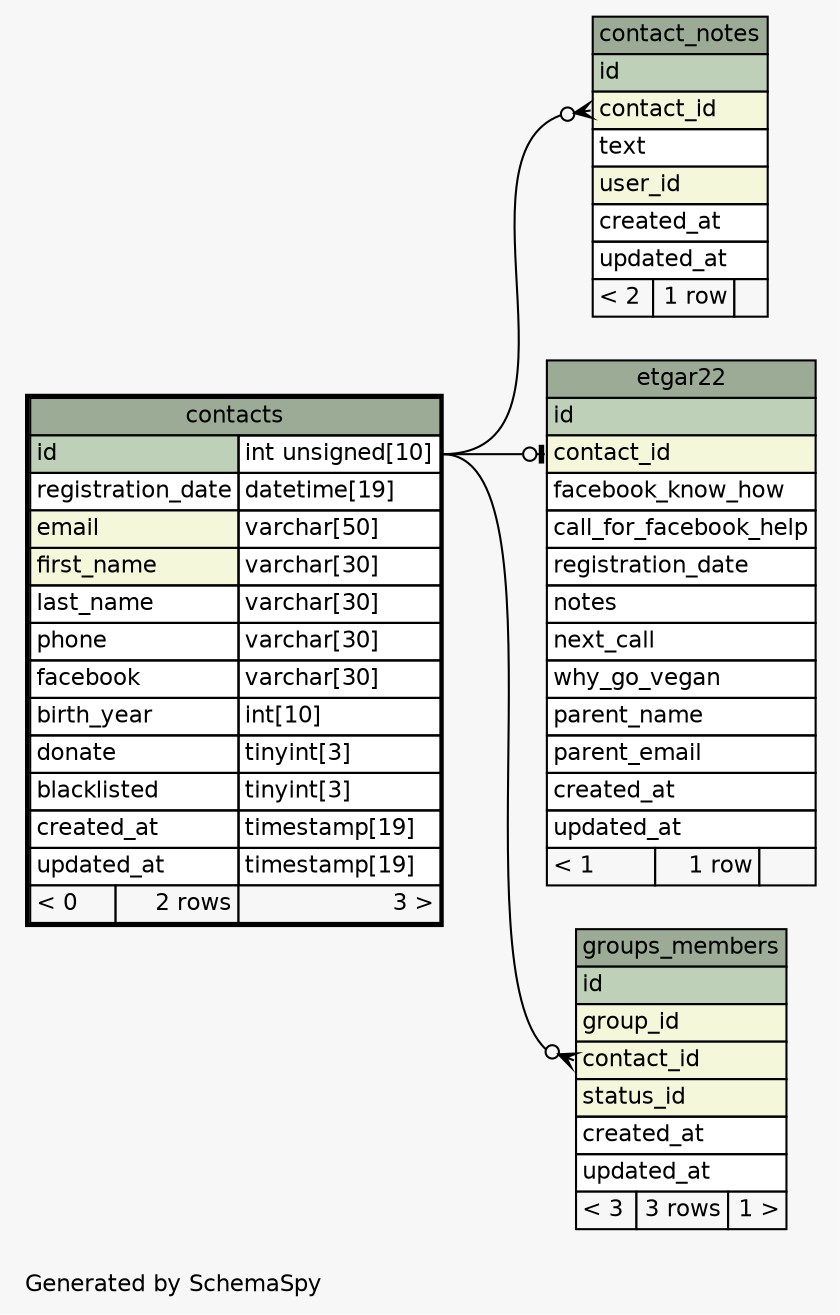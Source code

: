 // dot 2.36.0 on Linux 3.13.0-51-generic
// SchemaSpy rev 590
digraph "oneDegreeRelationshipsDiagram" {
  graph [
    rankdir="RL"
    bgcolor="#f7f7f7"
    label="\nGenerated by SchemaSpy"
    labeljust="l"
    nodesep="0.18"
    ranksep="0.46"
    fontname="Helvetica"
    fontsize="11"
  ];
  node [
    fontname="Helvetica"
    fontsize="11"
    shape="plaintext"
  ];
  edge [
    arrowsize="0.8"
  ];
  "contact_notes":"contact_id":w -> "contacts":"id.type":e [arrowhead=none dir=back arrowtail=crowodot];
  "etgar22":"contact_id":w -> "contacts":"id.type":e [arrowhead=none dir=back arrowtail=teeodot];
  "groups_members":"contact_id":w -> "contacts":"id.type":e [arrowhead=none dir=back arrowtail=crowodot];
  "contact_notes" [
    label=<
    <TABLE BORDER="0" CELLBORDER="1" CELLSPACING="0" BGCOLOR="#ffffff">
      <TR><TD COLSPAN="3" BGCOLOR="#9bab96" ALIGN="CENTER">contact_notes</TD></TR>
      <TR><TD PORT="id" COLSPAN="3" BGCOLOR="#bed1b8" ALIGN="LEFT">id</TD></TR>
      <TR><TD PORT="contact_id" COLSPAN="3" BGCOLOR="#f4f7da" ALIGN="LEFT">contact_id</TD></TR>
      <TR><TD PORT="text" COLSPAN="3" ALIGN="LEFT">text</TD></TR>
      <TR><TD PORT="user_id" COLSPAN="3" BGCOLOR="#f4f7da" ALIGN="LEFT">user_id</TD></TR>
      <TR><TD PORT="created_at" COLSPAN="3" ALIGN="LEFT">created_at</TD></TR>
      <TR><TD PORT="updated_at" COLSPAN="3" ALIGN="LEFT">updated_at</TD></TR>
      <TR><TD ALIGN="LEFT" BGCOLOR="#f7f7f7">&lt; 2</TD><TD ALIGN="RIGHT" BGCOLOR="#f7f7f7">1 row</TD><TD ALIGN="RIGHT" BGCOLOR="#f7f7f7">  </TD></TR>
    </TABLE>>
    URL="contact_notes.html"
    tooltip="contact_notes"
  ];
  "contacts" [
    label=<
    <TABLE BORDER="2" CELLBORDER="1" CELLSPACING="0" BGCOLOR="#ffffff">
      <TR><TD COLSPAN="3" BGCOLOR="#9bab96" ALIGN="CENTER">contacts</TD></TR>
      <TR><TD PORT="id" COLSPAN="2" BGCOLOR="#bed1b8" ALIGN="LEFT">id</TD><TD PORT="id.type" ALIGN="LEFT">int unsigned[10]</TD></TR>
      <TR><TD PORT="registration_date" COLSPAN="2" ALIGN="LEFT">registration_date</TD><TD PORT="registration_date.type" ALIGN="LEFT">datetime[19]</TD></TR>
      <TR><TD PORT="email" COLSPAN="2" BGCOLOR="#f4f7da" ALIGN="LEFT">email</TD><TD PORT="email.type" ALIGN="LEFT">varchar[50]</TD></TR>
      <TR><TD PORT="first_name" COLSPAN="2" BGCOLOR="#f4f7da" ALIGN="LEFT">first_name</TD><TD PORT="first_name.type" ALIGN="LEFT">varchar[30]</TD></TR>
      <TR><TD PORT="last_name" COLSPAN="2" ALIGN="LEFT">last_name</TD><TD PORT="last_name.type" ALIGN="LEFT">varchar[30]</TD></TR>
      <TR><TD PORT="phone" COLSPAN="2" ALIGN="LEFT">phone</TD><TD PORT="phone.type" ALIGN="LEFT">varchar[30]</TD></TR>
      <TR><TD PORT="facebook" COLSPAN="2" ALIGN="LEFT">facebook</TD><TD PORT="facebook.type" ALIGN="LEFT">varchar[30]</TD></TR>
      <TR><TD PORT="birth_year" COLSPAN="2" ALIGN="LEFT">birth_year</TD><TD PORT="birth_year.type" ALIGN="LEFT">int[10]</TD></TR>
      <TR><TD PORT="donate" COLSPAN="2" ALIGN="LEFT">donate</TD><TD PORT="donate.type" ALIGN="LEFT">tinyint[3]</TD></TR>
      <TR><TD PORT="blacklisted" COLSPAN="2" ALIGN="LEFT">blacklisted</TD><TD PORT="blacklisted.type" ALIGN="LEFT">tinyint[3]</TD></TR>
      <TR><TD PORT="created_at" COLSPAN="2" ALIGN="LEFT">created_at</TD><TD PORT="created_at.type" ALIGN="LEFT">timestamp[19]</TD></TR>
      <TR><TD PORT="updated_at" COLSPAN="2" ALIGN="LEFT">updated_at</TD><TD PORT="updated_at.type" ALIGN="LEFT">timestamp[19]</TD></TR>
      <TR><TD ALIGN="LEFT" BGCOLOR="#f7f7f7">&lt; 0</TD><TD ALIGN="RIGHT" BGCOLOR="#f7f7f7">2 rows</TD><TD ALIGN="RIGHT" BGCOLOR="#f7f7f7">3 &gt;</TD></TR>
    </TABLE>>
    URL="contacts.html"
    tooltip="contacts"
  ];
  "etgar22" [
    label=<
    <TABLE BORDER="0" CELLBORDER="1" CELLSPACING="0" BGCOLOR="#ffffff">
      <TR><TD COLSPAN="3" BGCOLOR="#9bab96" ALIGN="CENTER">etgar22</TD></TR>
      <TR><TD PORT="id" COLSPAN="3" BGCOLOR="#bed1b8" ALIGN="LEFT">id</TD></TR>
      <TR><TD PORT="contact_id" COLSPAN="3" BGCOLOR="#f4f7da" ALIGN="LEFT">contact_id</TD></TR>
      <TR><TD PORT="facebook_know_how" COLSPAN="3" ALIGN="LEFT">facebook_know_how</TD></TR>
      <TR><TD PORT="call_for_facebook_help" COLSPAN="3" ALIGN="LEFT">call_for_facebook_help</TD></TR>
      <TR><TD PORT="registration_date" COLSPAN="3" ALIGN="LEFT">registration_date</TD></TR>
      <TR><TD PORT="notes" COLSPAN="3" ALIGN="LEFT">notes</TD></TR>
      <TR><TD PORT="next_call" COLSPAN="3" ALIGN="LEFT">next_call</TD></TR>
      <TR><TD PORT="why_go_vegan" COLSPAN="3" ALIGN="LEFT">why_go_vegan</TD></TR>
      <TR><TD PORT="parent_name" COLSPAN="3" ALIGN="LEFT">parent_name</TD></TR>
      <TR><TD PORT="parent_email" COLSPAN="3" ALIGN="LEFT">parent_email</TD></TR>
      <TR><TD PORT="created_at" COLSPAN="3" ALIGN="LEFT">created_at</TD></TR>
      <TR><TD PORT="updated_at" COLSPAN="3" ALIGN="LEFT">updated_at</TD></TR>
      <TR><TD ALIGN="LEFT" BGCOLOR="#f7f7f7">&lt; 1</TD><TD ALIGN="RIGHT" BGCOLOR="#f7f7f7">1 row</TD><TD ALIGN="RIGHT" BGCOLOR="#f7f7f7">  </TD></TR>
    </TABLE>>
    URL="etgar22.html"
    tooltip="etgar22"
  ];
  "groups_members" [
    label=<
    <TABLE BORDER="0" CELLBORDER="1" CELLSPACING="0" BGCOLOR="#ffffff">
      <TR><TD COLSPAN="3" BGCOLOR="#9bab96" ALIGN="CENTER">groups_members</TD></TR>
      <TR><TD PORT="id" COLSPAN="3" BGCOLOR="#bed1b8" ALIGN="LEFT">id</TD></TR>
      <TR><TD PORT="group_id" COLSPAN="3" BGCOLOR="#f4f7da" ALIGN="LEFT">group_id</TD></TR>
      <TR><TD PORT="contact_id" COLSPAN="3" BGCOLOR="#f4f7da" ALIGN="LEFT">contact_id</TD></TR>
      <TR><TD PORT="status_id" COLSPAN="3" BGCOLOR="#f4f7da" ALIGN="LEFT">status_id</TD></TR>
      <TR><TD PORT="created_at" COLSPAN="3" ALIGN="LEFT">created_at</TD></TR>
      <TR><TD PORT="updated_at" COLSPAN="3" ALIGN="LEFT">updated_at</TD></TR>
      <TR><TD ALIGN="LEFT" BGCOLOR="#f7f7f7">&lt; 3</TD><TD ALIGN="RIGHT" BGCOLOR="#f7f7f7">3 rows</TD><TD ALIGN="RIGHT" BGCOLOR="#f7f7f7">1 &gt;</TD></TR>
    </TABLE>>
    URL="groups_members.html"
    tooltip="groups_members"
  ];
}
